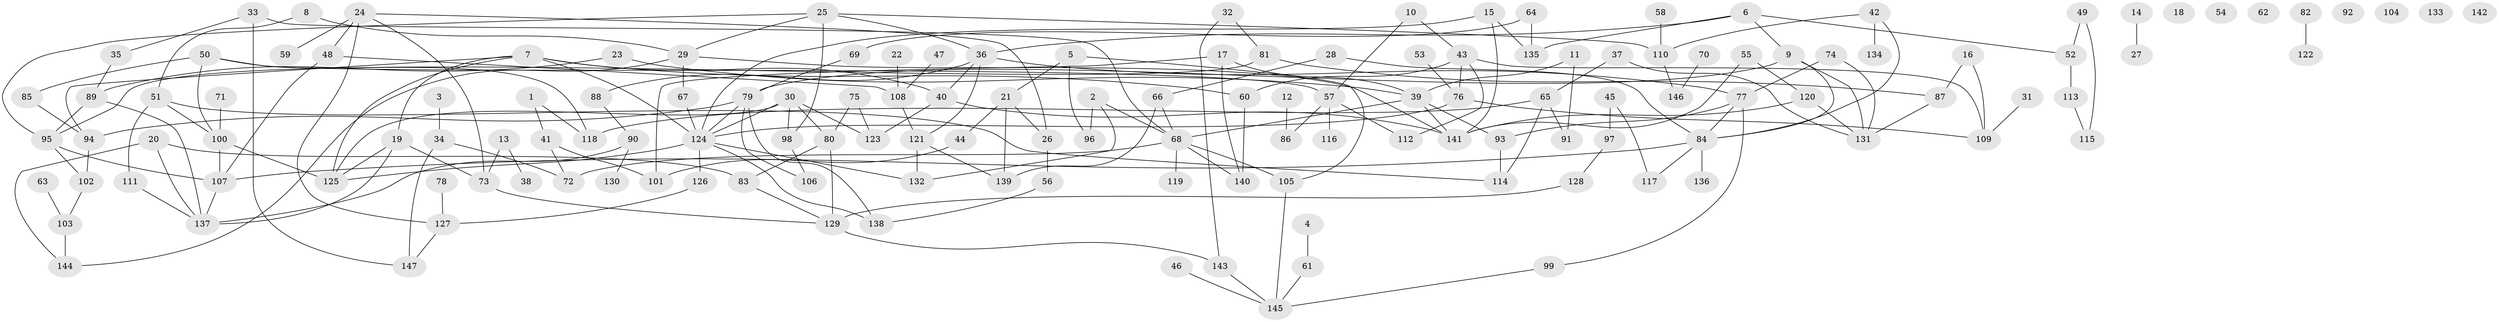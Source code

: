// coarse degree distribution, {10: 0.015384615384615385, 7: 0.046153846153846156, 18: 0.015384615384615385, 11: 0.015384615384615385, 1: 0.15384615384615385, 3: 0.23076923076923078, 4: 0.15384615384615385, 9: 0.015384615384615385, 8: 0.03076923076923077, 2: 0.18461538461538463, 5: 0.09230769230769231, 6: 0.046153846153846156}
// Generated by graph-tools (version 1.1) at 2025/47/03/04/25 22:47:54]
// undirected, 147 vertices, 207 edges
graph export_dot {
  node [color=gray90,style=filled];
  1;
  2;
  3;
  4;
  5;
  6;
  7;
  8;
  9;
  10;
  11;
  12;
  13;
  14;
  15;
  16;
  17;
  18;
  19;
  20;
  21;
  22;
  23;
  24;
  25;
  26;
  27;
  28;
  29;
  30;
  31;
  32;
  33;
  34;
  35;
  36;
  37;
  38;
  39;
  40;
  41;
  42;
  43;
  44;
  45;
  46;
  47;
  48;
  49;
  50;
  51;
  52;
  53;
  54;
  55;
  56;
  57;
  58;
  59;
  60;
  61;
  62;
  63;
  64;
  65;
  66;
  67;
  68;
  69;
  70;
  71;
  72;
  73;
  74;
  75;
  76;
  77;
  78;
  79;
  80;
  81;
  82;
  83;
  84;
  85;
  86;
  87;
  88;
  89;
  90;
  91;
  92;
  93;
  94;
  95;
  96;
  97;
  98;
  99;
  100;
  101;
  102;
  103;
  104;
  105;
  106;
  107;
  108;
  109;
  110;
  111;
  112;
  113;
  114;
  115;
  116;
  117;
  118;
  119;
  120;
  121;
  122;
  123;
  124;
  125;
  126;
  127;
  128;
  129;
  130;
  131;
  132;
  133;
  134;
  135;
  136;
  137;
  138;
  139;
  140;
  141;
  142;
  143;
  144;
  145;
  146;
  147;
  1 -- 41;
  1 -- 118;
  2 -- 68;
  2 -- 96;
  2 -- 132;
  3 -- 34;
  4 -- 61;
  5 -- 21;
  5 -- 96;
  5 -- 105;
  6 -- 9;
  6 -- 36;
  6 -- 52;
  6 -- 135;
  7 -- 19;
  7 -- 40;
  7 -- 60;
  7 -- 94;
  7 -- 124;
  7 -- 125;
  8 -- 29;
  8 -- 51;
  9 -- 79;
  9 -- 84;
  9 -- 131;
  10 -- 43;
  10 -- 57;
  11 -- 39;
  11 -- 91;
  12 -- 86;
  13 -- 38;
  13 -- 73;
  14 -- 27;
  15 -- 124;
  15 -- 135;
  15 -- 141;
  16 -- 87;
  16 -- 109;
  17 -- 39;
  17 -- 101;
  17 -- 140;
  19 -- 73;
  19 -- 125;
  19 -- 137;
  20 -- 83;
  20 -- 137;
  20 -- 144;
  21 -- 26;
  21 -- 44;
  21 -- 139;
  22 -- 108;
  23 -- 39;
  23 -- 89;
  24 -- 26;
  24 -- 48;
  24 -- 59;
  24 -- 73;
  24 -- 127;
  25 -- 29;
  25 -- 36;
  25 -- 95;
  25 -- 98;
  25 -- 110;
  26 -- 56;
  28 -- 66;
  28 -- 84;
  29 -- 67;
  29 -- 141;
  29 -- 144;
  30 -- 80;
  30 -- 98;
  30 -- 123;
  30 -- 124;
  30 -- 125;
  31 -- 109;
  32 -- 81;
  32 -- 143;
  33 -- 35;
  33 -- 68;
  33 -- 147;
  34 -- 72;
  34 -- 147;
  35 -- 89;
  36 -- 40;
  36 -- 77;
  36 -- 88;
  36 -- 121;
  37 -- 65;
  37 -- 131;
  39 -- 68;
  39 -- 93;
  39 -- 141;
  40 -- 123;
  40 -- 141;
  41 -- 72;
  41 -- 101;
  42 -- 84;
  42 -- 110;
  42 -- 134;
  43 -- 60;
  43 -- 76;
  43 -- 109;
  43 -- 112;
  44 -- 101;
  45 -- 97;
  45 -- 117;
  46 -- 145;
  47 -- 108;
  48 -- 107;
  48 -- 108;
  49 -- 52;
  49 -- 115;
  50 -- 57;
  50 -- 85;
  50 -- 100;
  50 -- 118;
  51 -- 100;
  51 -- 111;
  51 -- 114;
  52 -- 113;
  53 -- 76;
  55 -- 120;
  55 -- 141;
  56 -- 138;
  57 -- 86;
  57 -- 112;
  57 -- 116;
  58 -- 110;
  60 -- 140;
  61 -- 145;
  63 -- 103;
  64 -- 69;
  64 -- 135;
  65 -- 91;
  65 -- 114;
  65 -- 118;
  66 -- 68;
  66 -- 139;
  67 -- 124;
  68 -- 72;
  68 -- 105;
  68 -- 119;
  68 -- 140;
  69 -- 79;
  70 -- 146;
  71 -- 100;
  73 -- 129;
  74 -- 77;
  74 -- 131;
  75 -- 80;
  75 -- 123;
  76 -- 109;
  76 -- 124;
  77 -- 84;
  77 -- 93;
  77 -- 99;
  78 -- 127;
  79 -- 94;
  79 -- 106;
  79 -- 124;
  79 -- 138;
  80 -- 83;
  80 -- 129;
  81 -- 87;
  81 -- 95;
  82 -- 122;
  83 -- 129;
  84 -- 107;
  84 -- 117;
  84 -- 136;
  85 -- 94;
  87 -- 131;
  88 -- 90;
  89 -- 95;
  89 -- 137;
  90 -- 130;
  90 -- 137;
  93 -- 114;
  94 -- 102;
  95 -- 102;
  95 -- 107;
  97 -- 128;
  98 -- 106;
  99 -- 145;
  100 -- 107;
  100 -- 125;
  102 -- 103;
  103 -- 144;
  105 -- 145;
  107 -- 137;
  108 -- 121;
  110 -- 146;
  111 -- 137;
  113 -- 115;
  120 -- 131;
  120 -- 141;
  121 -- 132;
  121 -- 139;
  124 -- 125;
  124 -- 126;
  124 -- 132;
  124 -- 138;
  126 -- 127;
  127 -- 147;
  128 -- 129;
  129 -- 143;
  143 -- 145;
}

